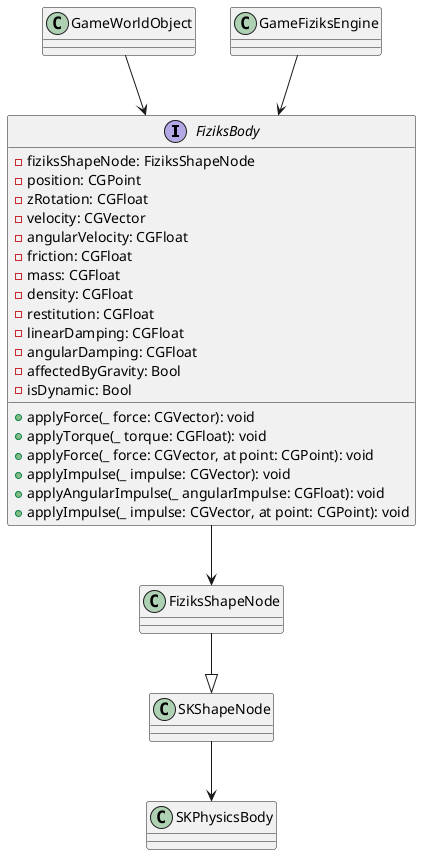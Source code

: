 @startuml
interface FiziksBody {
    - fiziksShapeNode: FiziksShapeNode
    - position: CGPoint
    - zRotation: CGFloat
    - velocity: CGVector
    - angularVelocity: CGFloat
    - friction: CGFloat
    - mass: CGFloat
    - density: CGFloat
    - restitution: CGFloat
    - linearDamping: CGFloat
    - angularDamping: CGFloat
    - affectedByGravity: Bool
    - isDynamic: Bool
    + applyForce(_ force: CGVector): void
    + applyTorque(_ torque: CGFloat): void
    + applyForce(_ force: CGVector, at point: CGPoint): void
    + applyImpulse(_ impulse: CGVector): void
    + applyAngularImpulse(_ angularImpulse: CGFloat): void
    + applyImpulse(_ impulse: CGVector, at point: CGPoint): void
}

GameWorldObject --> FiziksBody
GameFiziksEngine --> FiziksBody
FiziksBody --> FiziksShapeNode
FiziksShapeNode --|> SKShapeNode
SKShapeNode --> SKPhysicsBody
@enduml